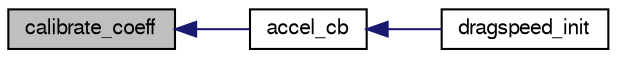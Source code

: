 digraph "calibrate_coeff"
{
  edge [fontname="FreeSans",fontsize="10",labelfontname="FreeSans",labelfontsize="10"];
  node [fontname="FreeSans",fontsize="10",shape=record];
  rankdir="LR";
  Node1 [label="calibrate_coeff",height=0.2,width=0.4,color="black", fillcolor="grey75", style="filled", fontcolor="black"];
  Node1 -> Node2 [dir="back",color="midnightblue",fontsize="10",style="solid",fontname="FreeSans"];
  Node2 [label="accel_cb",height=0.2,width=0.4,color="black", fillcolor="white", style="filled",URL="$dragspeed_8c.html#aacd6b1869f263f90a6f1fbe777a87793"];
  Node2 -> Node3 [dir="back",color="midnightblue",fontsize="10",style="solid",fontname="FreeSans"];
  Node3 [label="dragspeed_init",height=0.2,width=0.4,color="black", fillcolor="white", style="filled",URL="$dragspeed_8h.html#a05d45f13ce0a7459512936aff9e9ad29"];
}
